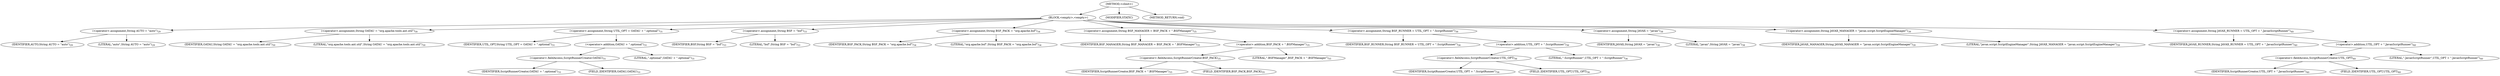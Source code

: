 digraph "&lt;clinit&gt;" {  
"341" [label = <(METHOD,&lt;clinit&gt;)> ]
"342" [label = <(BLOCK,&lt;empty&gt;,&lt;empty&gt;)> ]
"343" [label = <(&lt;operator&gt;.assignment,String AUTO = &quot;auto&quot;)<SUB>29</SUB>> ]
"344" [label = <(IDENTIFIER,AUTO,String AUTO = &quot;auto&quot;)<SUB>29</SUB>> ]
"345" [label = <(LITERAL,&quot;auto&quot;,String AUTO = &quot;auto&quot;)<SUB>29</SUB>> ]
"346" [label = <(&lt;operator&gt;.assignment,String OATAU = &quot;org.apache.tools.ant.util&quot;)<SUB>30</SUB>> ]
"347" [label = <(IDENTIFIER,OATAU,String OATAU = &quot;org.apache.tools.ant.util&quot;)<SUB>30</SUB>> ]
"348" [label = <(LITERAL,&quot;org.apache.tools.ant.util&quot;,String OATAU = &quot;org.apache.tools.ant.util&quot;)<SUB>30</SUB>> ]
"349" [label = <(&lt;operator&gt;.assignment,String UTIL_OPT = OATAU + &quot;.optional&quot;)<SUB>31</SUB>> ]
"350" [label = <(IDENTIFIER,UTIL_OPT,String UTIL_OPT = OATAU + &quot;.optional&quot;)<SUB>31</SUB>> ]
"351" [label = <(&lt;operator&gt;.addition,OATAU + &quot;.optional&quot;)<SUB>31</SUB>> ]
"352" [label = <(&lt;operator&gt;.fieldAccess,ScriptRunnerCreator.OATAU)<SUB>31</SUB>> ]
"353" [label = <(IDENTIFIER,ScriptRunnerCreator,OATAU + &quot;.optional&quot;)<SUB>31</SUB>> ]
"354" [label = <(FIELD_IDENTIFIER,OATAU,OATAU)<SUB>31</SUB>> ]
"355" [label = <(LITERAL,&quot;.optional&quot;,OATAU + &quot;.optional&quot;)<SUB>31</SUB>> ]
"356" [label = <(&lt;operator&gt;.assignment,String BSF = &quot;bsf&quot;)<SUB>33</SUB>> ]
"357" [label = <(IDENTIFIER,BSF,String BSF = &quot;bsf&quot;)<SUB>33</SUB>> ]
"358" [label = <(LITERAL,&quot;bsf&quot;,String BSF = &quot;bsf&quot;)<SUB>33</SUB>> ]
"359" [label = <(&lt;operator&gt;.assignment,String BSF_PACK = &quot;org.apache.bsf&quot;)<SUB>34</SUB>> ]
"360" [label = <(IDENTIFIER,BSF_PACK,String BSF_PACK = &quot;org.apache.bsf&quot;)<SUB>34</SUB>> ]
"361" [label = <(LITERAL,&quot;org.apache.bsf&quot;,String BSF_PACK = &quot;org.apache.bsf&quot;)<SUB>34</SUB>> ]
"362" [label = <(&lt;operator&gt;.assignment,String BSF_MANAGER = BSF_PACK + &quot;.BSFManager&quot;)<SUB>35</SUB>> ]
"363" [label = <(IDENTIFIER,BSF_MANAGER,String BSF_MANAGER = BSF_PACK + &quot;.BSFManager&quot;)<SUB>35</SUB>> ]
"364" [label = <(&lt;operator&gt;.addition,BSF_PACK + &quot;.BSFManager&quot;)<SUB>35</SUB>> ]
"365" [label = <(&lt;operator&gt;.fieldAccess,ScriptRunnerCreator.BSF_PACK)<SUB>35</SUB>> ]
"366" [label = <(IDENTIFIER,ScriptRunnerCreator,BSF_PACK + &quot;.BSFManager&quot;)<SUB>35</SUB>> ]
"367" [label = <(FIELD_IDENTIFIER,BSF_PACK,BSF_PACK)<SUB>35</SUB>> ]
"368" [label = <(LITERAL,&quot;.BSFManager&quot;,BSF_PACK + &quot;.BSFManager&quot;)<SUB>35</SUB>> ]
"369" [label = <(&lt;operator&gt;.assignment,String BSF_RUNNER = UTIL_OPT + &quot;.ScriptRunner&quot;)<SUB>36</SUB>> ]
"370" [label = <(IDENTIFIER,BSF_RUNNER,String BSF_RUNNER = UTIL_OPT + &quot;.ScriptRunner&quot;)<SUB>36</SUB>> ]
"371" [label = <(&lt;operator&gt;.addition,UTIL_OPT + &quot;.ScriptRunner&quot;)<SUB>36</SUB>> ]
"372" [label = <(&lt;operator&gt;.fieldAccess,ScriptRunnerCreator.UTIL_OPT)<SUB>36</SUB>> ]
"373" [label = <(IDENTIFIER,ScriptRunnerCreator,UTIL_OPT + &quot;.ScriptRunner&quot;)<SUB>36</SUB>> ]
"374" [label = <(FIELD_IDENTIFIER,UTIL_OPT,UTIL_OPT)<SUB>36</SUB>> ]
"375" [label = <(LITERAL,&quot;.ScriptRunner&quot;,UTIL_OPT + &quot;.ScriptRunner&quot;)<SUB>36</SUB>> ]
"376" [label = <(&lt;operator&gt;.assignment,String JAVAX = &quot;javax&quot;)<SUB>38</SUB>> ]
"377" [label = <(IDENTIFIER,JAVAX,String JAVAX = &quot;javax&quot;)<SUB>38</SUB>> ]
"378" [label = <(LITERAL,&quot;javax&quot;,String JAVAX = &quot;javax&quot;)<SUB>38</SUB>> ]
"379" [label = <(&lt;operator&gt;.assignment,String JAVAX_MANAGER = &quot;javax.script.ScriptEngineManager&quot;)<SUB>39</SUB>> ]
"380" [label = <(IDENTIFIER,JAVAX_MANAGER,String JAVAX_MANAGER = &quot;javax.script.ScriptEngineManager&quot;)<SUB>39</SUB>> ]
"381" [label = <(LITERAL,&quot;javax.script.ScriptEngineManager&quot;,String JAVAX_MANAGER = &quot;javax.script.ScriptEngineManager&quot;)<SUB>39</SUB>> ]
"382" [label = <(&lt;operator&gt;.assignment,String JAVAX_RUNNER = UTIL_OPT + &quot;.JavaxScriptRunner&quot;)<SUB>40</SUB>> ]
"383" [label = <(IDENTIFIER,JAVAX_RUNNER,String JAVAX_RUNNER = UTIL_OPT + &quot;.JavaxScriptRunner&quot;)<SUB>40</SUB>> ]
"384" [label = <(&lt;operator&gt;.addition,UTIL_OPT + &quot;.JavaxScriptRunner&quot;)<SUB>40</SUB>> ]
"385" [label = <(&lt;operator&gt;.fieldAccess,ScriptRunnerCreator.UTIL_OPT)<SUB>40</SUB>> ]
"386" [label = <(IDENTIFIER,ScriptRunnerCreator,UTIL_OPT + &quot;.JavaxScriptRunner&quot;)<SUB>40</SUB>> ]
"387" [label = <(FIELD_IDENTIFIER,UTIL_OPT,UTIL_OPT)<SUB>40</SUB>> ]
"388" [label = <(LITERAL,&quot;.JavaxScriptRunner&quot;,UTIL_OPT + &quot;.JavaxScriptRunner&quot;)<SUB>40</SUB>> ]
"389" [label = <(MODIFIER,STATIC)> ]
"390" [label = <(METHOD_RETURN,void)> ]
  "341" -> "342" 
  "341" -> "389" 
  "341" -> "390" 
  "342" -> "343" 
  "342" -> "346" 
  "342" -> "349" 
  "342" -> "356" 
  "342" -> "359" 
  "342" -> "362" 
  "342" -> "369" 
  "342" -> "376" 
  "342" -> "379" 
  "342" -> "382" 
  "343" -> "344" 
  "343" -> "345" 
  "346" -> "347" 
  "346" -> "348" 
  "349" -> "350" 
  "349" -> "351" 
  "351" -> "352" 
  "351" -> "355" 
  "352" -> "353" 
  "352" -> "354" 
  "356" -> "357" 
  "356" -> "358" 
  "359" -> "360" 
  "359" -> "361" 
  "362" -> "363" 
  "362" -> "364" 
  "364" -> "365" 
  "364" -> "368" 
  "365" -> "366" 
  "365" -> "367" 
  "369" -> "370" 
  "369" -> "371" 
  "371" -> "372" 
  "371" -> "375" 
  "372" -> "373" 
  "372" -> "374" 
  "376" -> "377" 
  "376" -> "378" 
  "379" -> "380" 
  "379" -> "381" 
  "382" -> "383" 
  "382" -> "384" 
  "384" -> "385" 
  "384" -> "388" 
  "385" -> "386" 
  "385" -> "387" 
}
